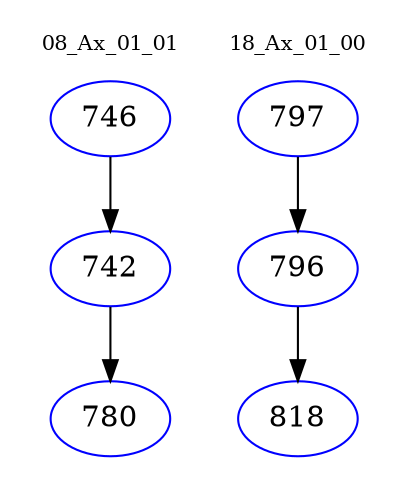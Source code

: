 digraph{
subgraph cluster_0 {
color = white
label = "08_Ax_01_01";
fontsize=10;
T0_746 [label="746", color="blue"]
T0_746 -> T0_742 [color="black"]
T0_742 [label="742", color="blue"]
T0_742 -> T0_780 [color="black"]
T0_780 [label="780", color="blue"]
}
subgraph cluster_1 {
color = white
label = "18_Ax_01_00";
fontsize=10;
T1_797 [label="797", color="blue"]
T1_797 -> T1_796 [color="black"]
T1_796 [label="796", color="blue"]
T1_796 -> T1_818 [color="black"]
T1_818 [label="818", color="blue"]
}
}
